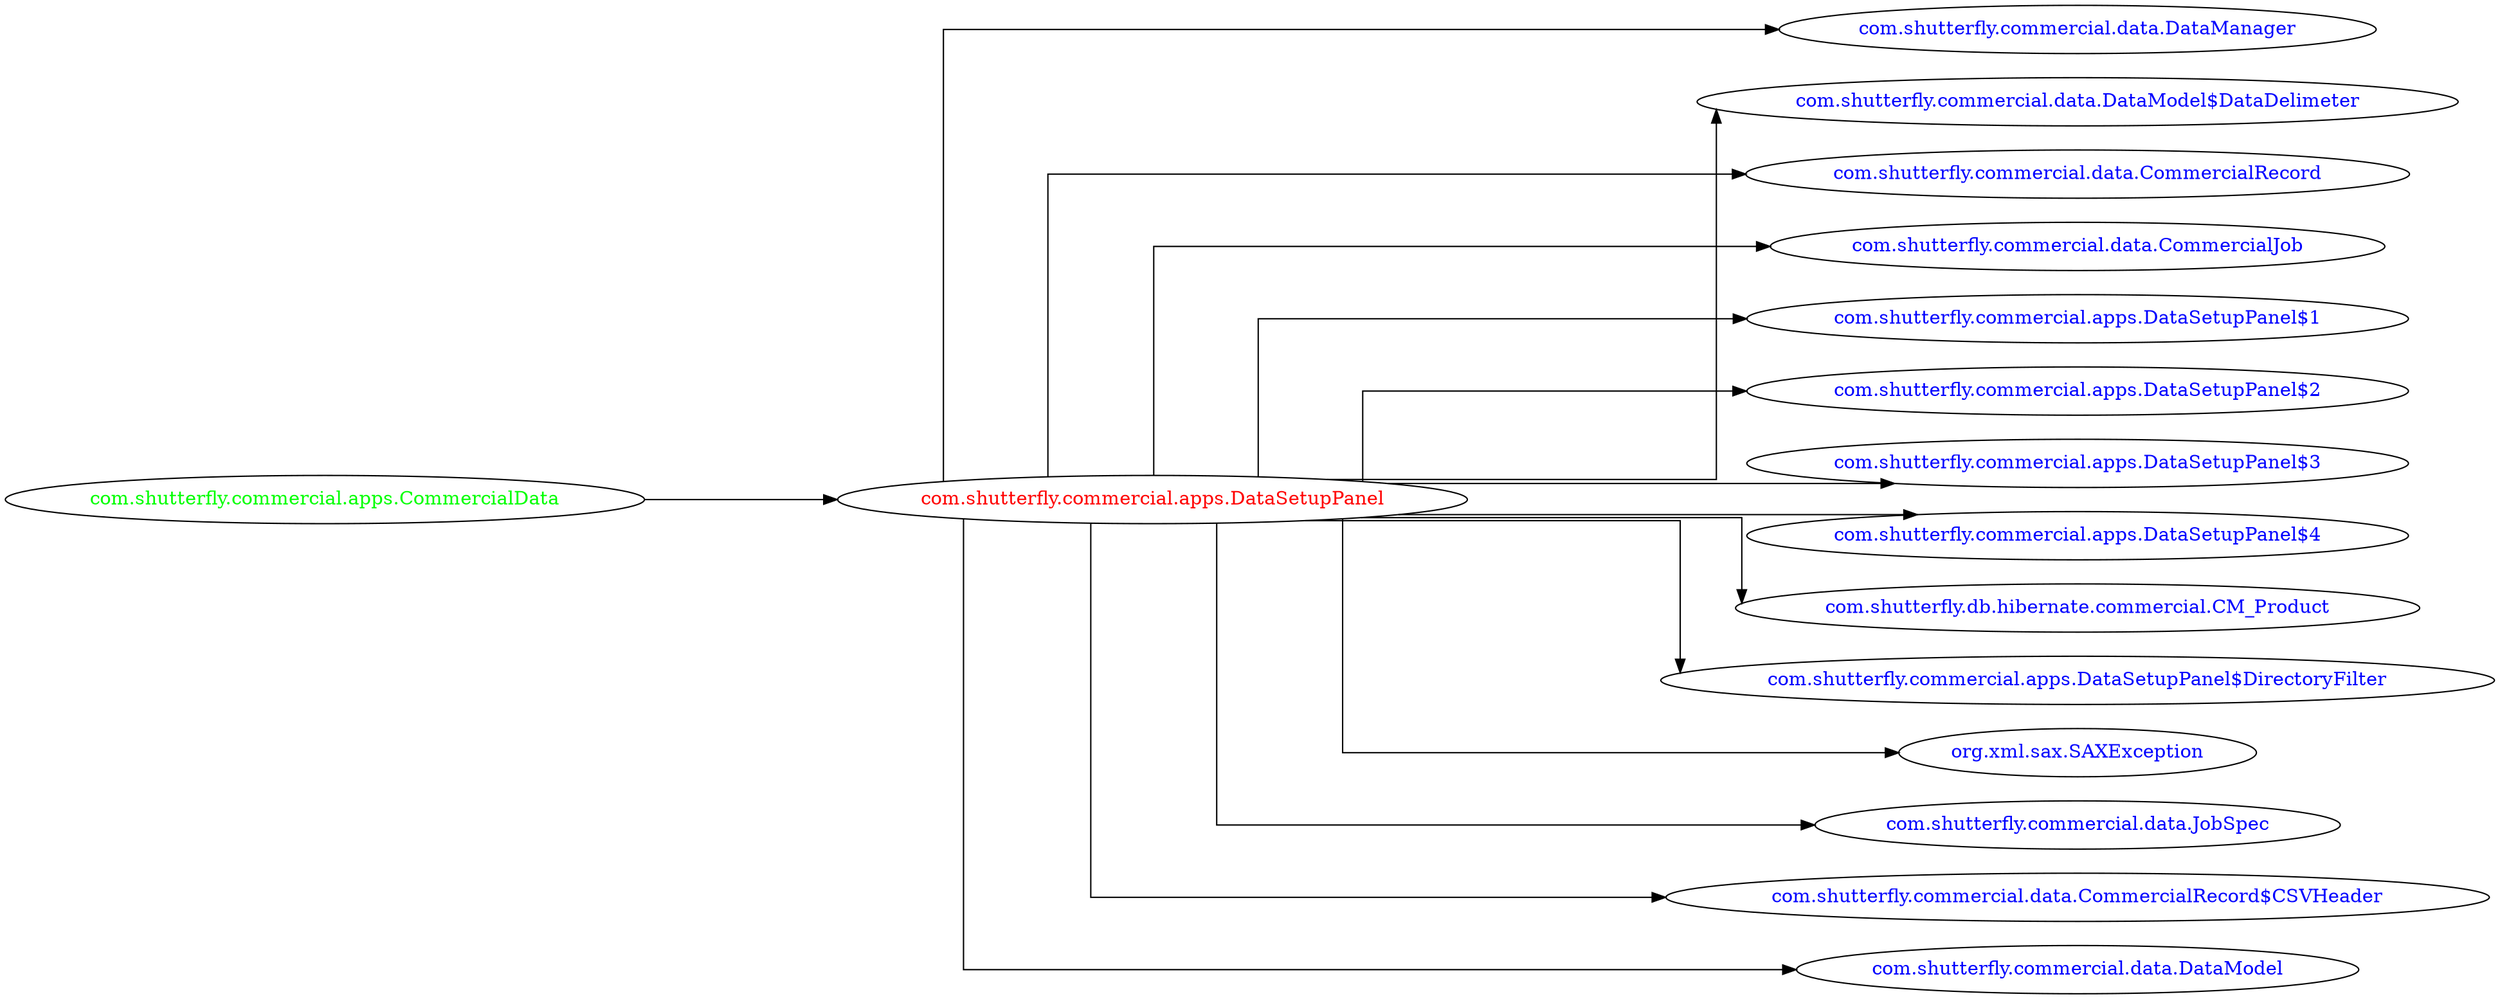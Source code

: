 digraph dependencyGraph {
 concentrate=true;
 ranksep="2.0";
 rankdir="LR"; 
 splines="ortho";
"com.shutterfly.commercial.apps.DataSetupPanel" [fontcolor="red"];
"com.shutterfly.commercial.data.DataManager" [ fontcolor="blue" ];
"com.shutterfly.commercial.apps.DataSetupPanel"->"com.shutterfly.commercial.data.DataManager";
"com.shutterfly.commercial.data.DataModel$DataDelimeter" [ fontcolor="blue" ];
"com.shutterfly.commercial.apps.DataSetupPanel"->"com.shutterfly.commercial.data.DataModel$DataDelimeter";
"com.shutterfly.commercial.data.CommercialRecord" [ fontcolor="blue" ];
"com.shutterfly.commercial.apps.DataSetupPanel"->"com.shutterfly.commercial.data.CommercialRecord";
"com.shutterfly.commercial.data.CommercialJob" [ fontcolor="blue" ];
"com.shutterfly.commercial.apps.DataSetupPanel"->"com.shutterfly.commercial.data.CommercialJob";
"com.shutterfly.commercial.apps.DataSetupPanel$1" [ fontcolor="blue" ];
"com.shutterfly.commercial.apps.DataSetupPanel"->"com.shutterfly.commercial.apps.DataSetupPanel$1";
"com.shutterfly.commercial.apps.DataSetupPanel$2" [ fontcolor="blue" ];
"com.shutterfly.commercial.apps.DataSetupPanel"->"com.shutterfly.commercial.apps.DataSetupPanel$2";
"com.shutterfly.commercial.apps.DataSetupPanel$3" [ fontcolor="blue" ];
"com.shutterfly.commercial.apps.DataSetupPanel"->"com.shutterfly.commercial.apps.DataSetupPanel$3";
"com.shutterfly.commercial.apps.DataSetupPanel$4" [ fontcolor="blue" ];
"com.shutterfly.commercial.apps.DataSetupPanel"->"com.shutterfly.commercial.apps.DataSetupPanel$4";
"com.shutterfly.db.hibernate.commercial.CM_Product" [ fontcolor="blue" ];
"com.shutterfly.commercial.apps.DataSetupPanel"->"com.shutterfly.db.hibernate.commercial.CM_Product";
"com.shutterfly.commercial.apps.DataSetupPanel$DirectoryFilter" [ fontcolor="blue" ];
"com.shutterfly.commercial.apps.DataSetupPanel"->"com.shutterfly.commercial.apps.DataSetupPanel$DirectoryFilter";
"org.xml.sax.SAXException" [ fontcolor="blue" ];
"com.shutterfly.commercial.apps.DataSetupPanel"->"org.xml.sax.SAXException";
"com.shutterfly.commercial.data.JobSpec" [ fontcolor="blue" ];
"com.shutterfly.commercial.apps.DataSetupPanel"->"com.shutterfly.commercial.data.JobSpec";
"com.shutterfly.commercial.data.CommercialRecord$CSVHeader" [ fontcolor="blue" ];
"com.shutterfly.commercial.apps.DataSetupPanel"->"com.shutterfly.commercial.data.CommercialRecord$CSVHeader";
"com.shutterfly.commercial.data.DataModel" [ fontcolor="blue" ];
"com.shutterfly.commercial.apps.DataSetupPanel"->"com.shutterfly.commercial.data.DataModel";
"com.shutterfly.commercial.apps.CommercialData" [ fontcolor="green" ];
"com.shutterfly.commercial.apps.CommercialData"->"com.shutterfly.commercial.apps.DataSetupPanel";
}